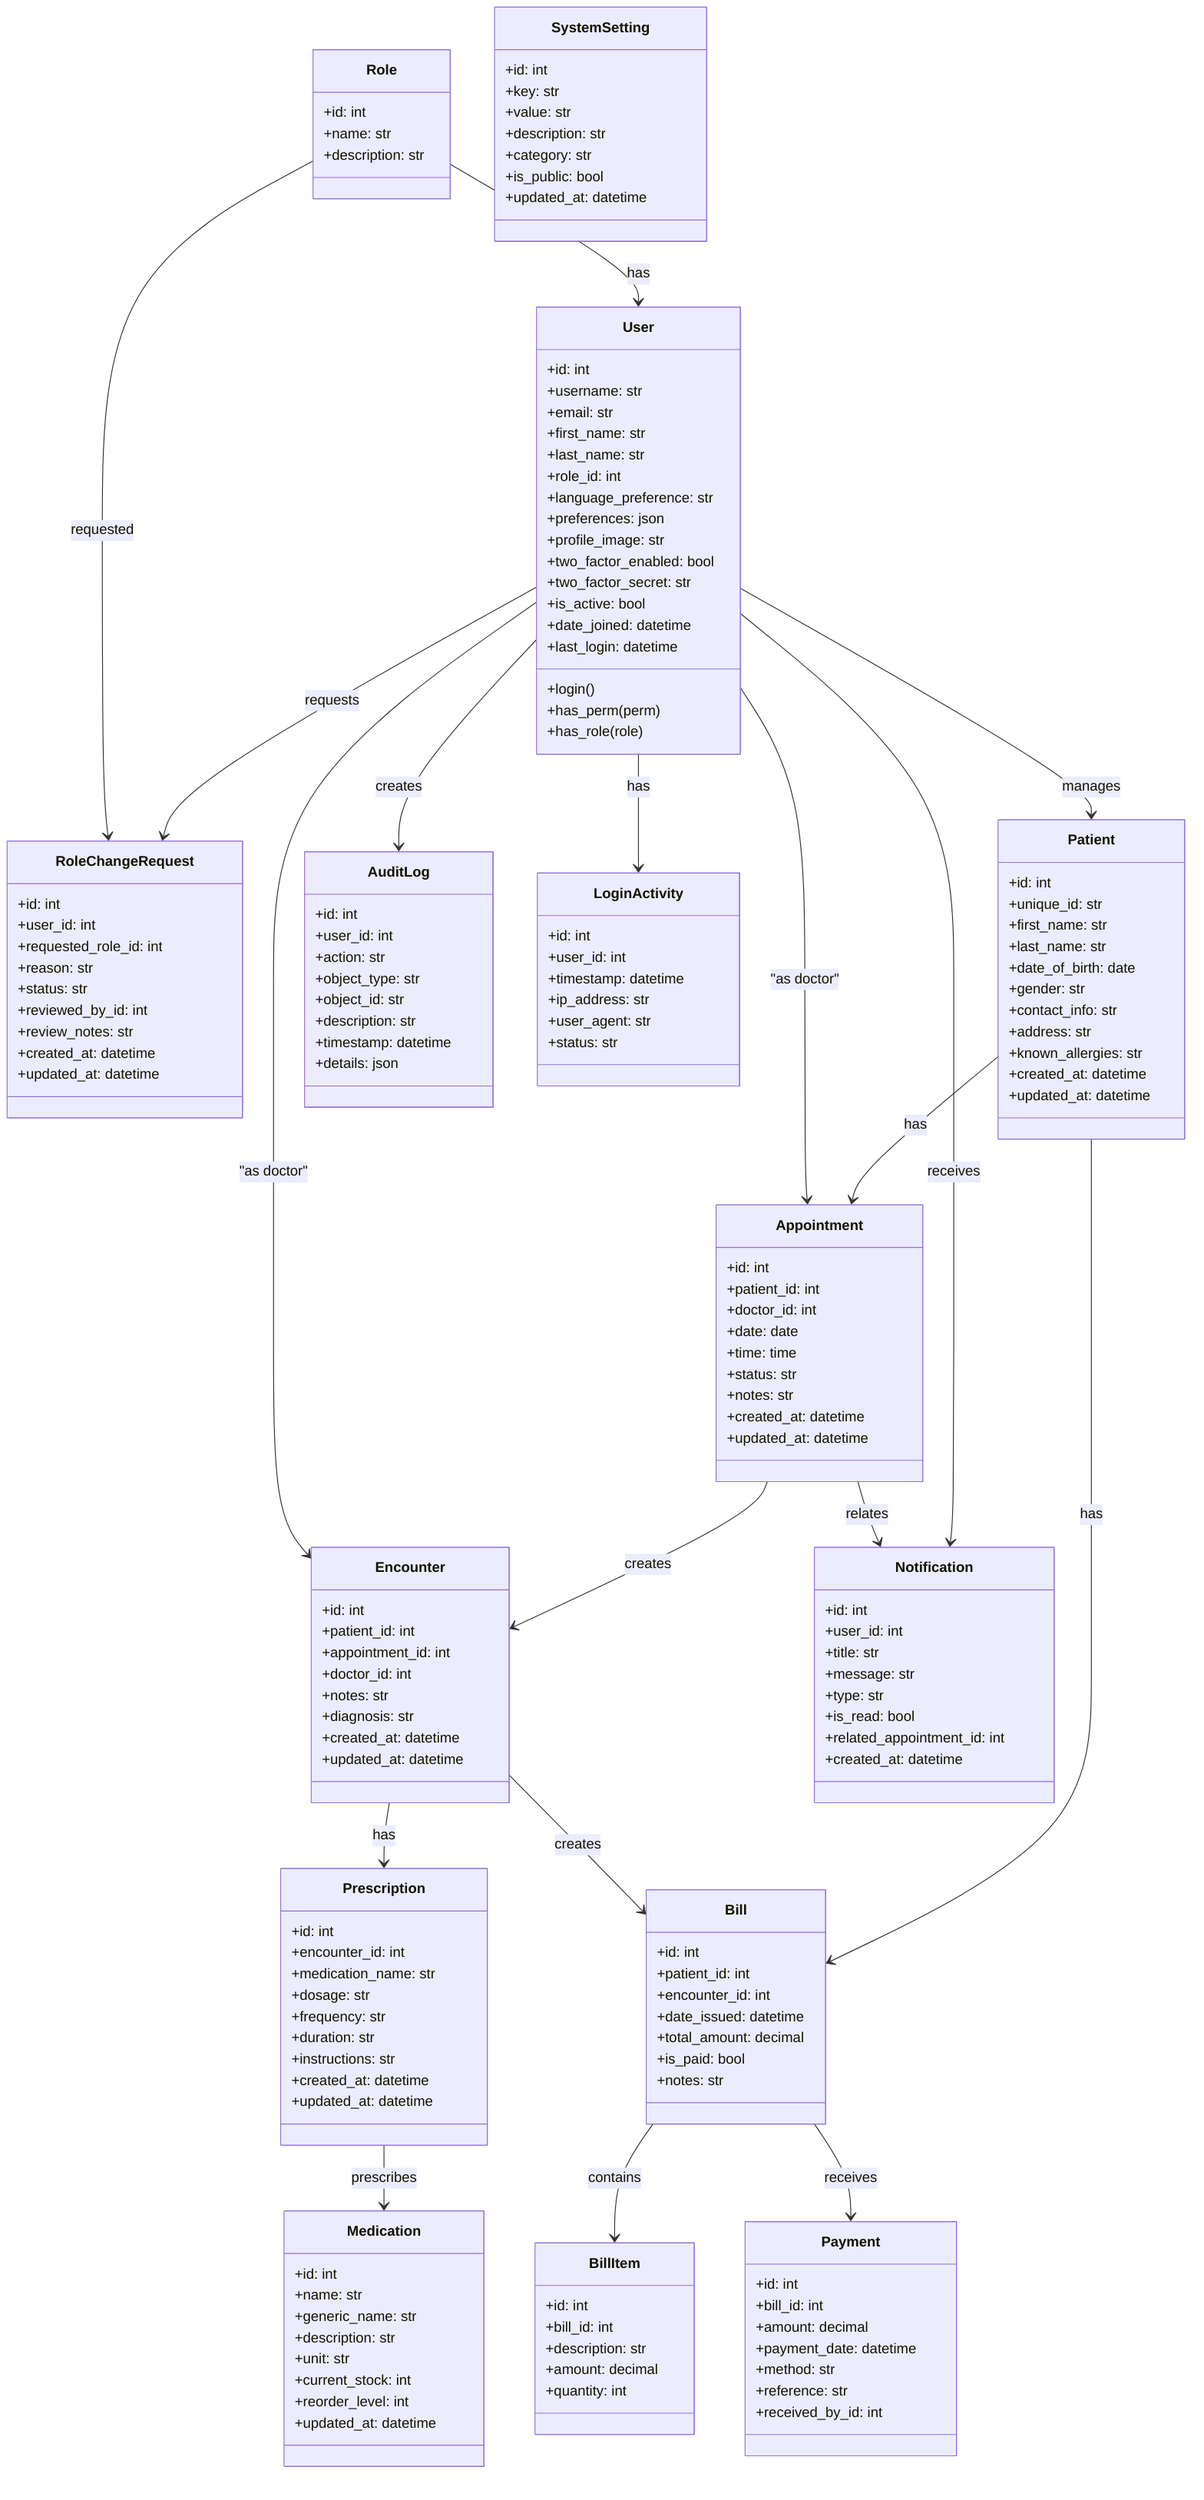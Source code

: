 classDiagram
    class Role {
        +id: int
        +name: str
        +description: str
    }

    class User {
        +id: int
        +username: str
        +email: str
        +first_name: str
        +last_name: str
        +role_id: int
        +language_preference: str
        +preferences: json
        +profile_image: str
        +two_factor_enabled: bool
        +two_factor_secret: str
        +is_active: bool
        +date_joined: datetime
        +last_login: datetime
        +login()
        +has_perm(perm)
        +has_role(role)
    }

    class RoleChangeRequest {
        +id: int
        +user_id: int
        +requested_role_id: int
        +reason: str
        +status: str
        +reviewed_by_id: int
        +review_notes: str
        +created_at: datetime
        +updated_at: datetime
    }

    class Patient {
        +id: int
        +unique_id: str
        +first_name: str
        +last_name: str
        +date_of_birth: date
        +gender: str
        +contact_info: str
        +address: str
        +known_allergies: str
        +created_at: datetime
        +updated_at: datetime
    }

    class Appointment {
        +id: int
        +patient_id: int
        +doctor_id: int
        +date: date
        +time: time
        +status: str
        +notes: str
        +created_at: datetime
        +updated_at: datetime
    }

    class Encounter {
        +id: int
        +patient_id: int
        +appointment_id: int
        +doctor_id: int
        +notes: str
        +diagnosis: str
        +created_at: datetime
        +updated_at: datetime
    }

    class Medication {
        +id: int
        +name: str
        +generic_name: str
        +description: str
        +unit: str
        +current_stock: int
        +reorder_level: int
        +updated_at: datetime
    }

    class Prescription {
        +id: int
        +encounter_id: int
        +medication_name: str
        +dosage: str
        +frequency: str
        +duration: str
        +instructions: str
        +created_at: datetime
        +updated_at: datetime
    }

    class Bill {
        +id: int
        +patient_id: int
        +encounter_id: int
        +date_issued: datetime
        +total_amount: decimal
        +is_paid: bool
        +notes: str
    }

    class BillItem {
        +id: int
        +bill_id: int
        +description: str
        +amount: decimal
        +quantity: int
    }

    class Payment {
        +id: int
        +bill_id: int
        +amount: decimal
        +payment_date: datetime
        +method: str
        +reference: str
        +received_by_id: int
    }

    class Notification {
        +id: int
        +user_id: int
        +title: str
        +message: str
        +type: str
        +is_read: bool
        +related_appointment_id: int
        +created_at: datetime
    }

    class AuditLog {
        +id: int
        +user_id: int
        +action: str
        +object_type: str
        +object_id: str
        +description: str
        +timestamp: datetime
        +details: json
    }

    class LoginActivity {
        +id: int
        +user_id: int
        +timestamp: datetime
        +ip_address: str
        +user_agent: str
        +status: str
    }

    class SystemSetting {
        +id: int
        +key: str
        +value: str
        +description: str
        +category: str
        +is_public: bool
        +updated_at: datetime
    }

    %% Relationships
    Role --> User : has
    User --> RoleChangeRequest : requests
    Role --> RoleChangeRequest : requested

    User --> Patient : manages
    Patient --> Appointment : has
    User --> Appointment : "as doctor"
    Appointment --> Encounter : creates
    User --> Encounter : "as doctor"

    Encounter --> Prescription : has
    Prescription --> Medication : prescribes

    Patient --> Bill : has
    Encounter --> Bill : creates
    Bill --> BillItem : contains
    Bill --> Payment : receives

    User --> Notification : receives
    Appointment --> Notification : relates

    User --> AuditLog : creates
    User --> LoginActivity : has